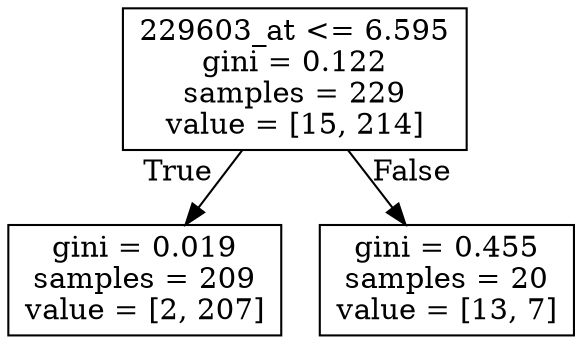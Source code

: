 digraph Tree {
node [shape=box] ;
0 [label="229603_at <= 6.595\ngini = 0.122\nsamples = 229\nvalue = [15, 214]"] ;
1 [label="gini = 0.019\nsamples = 209\nvalue = [2, 207]"] ;
0 -> 1 [labeldistance=2.5, labelangle=45, headlabel="True"] ;
2 [label="gini = 0.455\nsamples = 20\nvalue = [13, 7]"] ;
0 -> 2 [labeldistance=2.5, labelangle=-45, headlabel="False"] ;
}